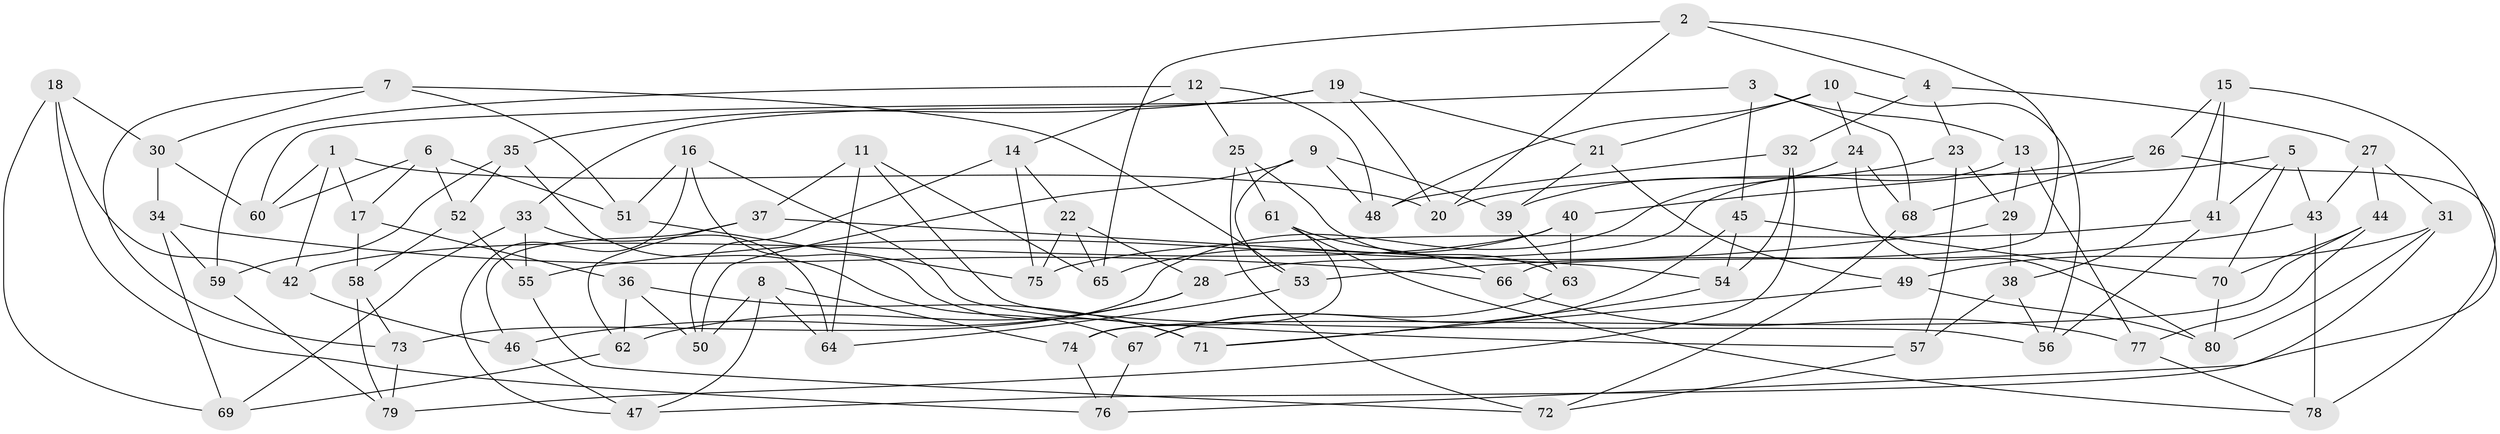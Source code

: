 // Generated by graph-tools (version 1.1) at 2025/16/03/09/25 04:16:26]
// undirected, 80 vertices, 160 edges
graph export_dot {
graph [start="1"]
  node [color=gray90,style=filled];
  1;
  2;
  3;
  4;
  5;
  6;
  7;
  8;
  9;
  10;
  11;
  12;
  13;
  14;
  15;
  16;
  17;
  18;
  19;
  20;
  21;
  22;
  23;
  24;
  25;
  26;
  27;
  28;
  29;
  30;
  31;
  32;
  33;
  34;
  35;
  36;
  37;
  38;
  39;
  40;
  41;
  42;
  43;
  44;
  45;
  46;
  47;
  48;
  49;
  50;
  51;
  52;
  53;
  54;
  55;
  56;
  57;
  58;
  59;
  60;
  61;
  62;
  63;
  64;
  65;
  66;
  67;
  68;
  69;
  70;
  71;
  72;
  73;
  74;
  75;
  76;
  77;
  78;
  79;
  80;
  1 -- 42;
  1 -- 17;
  1 -- 60;
  1 -- 20;
  2 -- 66;
  2 -- 4;
  2 -- 65;
  2 -- 20;
  3 -- 13;
  3 -- 68;
  3 -- 60;
  3 -- 45;
  4 -- 32;
  4 -- 23;
  4 -- 27;
  5 -- 43;
  5 -- 70;
  5 -- 41;
  5 -- 20;
  6 -- 60;
  6 -- 51;
  6 -- 17;
  6 -- 52;
  7 -- 51;
  7 -- 53;
  7 -- 30;
  7 -- 73;
  8 -- 74;
  8 -- 47;
  8 -- 50;
  8 -- 64;
  9 -- 39;
  9 -- 48;
  9 -- 50;
  9 -- 53;
  10 -- 21;
  10 -- 24;
  10 -- 48;
  10 -- 56;
  11 -- 56;
  11 -- 65;
  11 -- 37;
  11 -- 64;
  12 -- 59;
  12 -- 14;
  12 -- 48;
  12 -- 25;
  13 -- 28;
  13 -- 77;
  13 -- 29;
  14 -- 50;
  14 -- 75;
  14 -- 22;
  15 -- 26;
  15 -- 41;
  15 -- 38;
  15 -- 47;
  16 -- 51;
  16 -- 47;
  16 -- 71;
  16 -- 57;
  17 -- 36;
  17 -- 58;
  18 -- 42;
  18 -- 76;
  18 -- 69;
  18 -- 30;
  19 -- 21;
  19 -- 33;
  19 -- 35;
  19 -- 20;
  21 -- 39;
  21 -- 49;
  22 -- 65;
  22 -- 75;
  22 -- 28;
  23 -- 57;
  23 -- 39;
  23 -- 29;
  24 -- 80;
  24 -- 68;
  24 -- 73;
  25 -- 63;
  25 -- 61;
  25 -- 72;
  26 -- 78;
  26 -- 40;
  26 -- 68;
  27 -- 31;
  27 -- 43;
  27 -- 44;
  28 -- 62;
  28 -- 46;
  29 -- 55;
  29 -- 38;
  30 -- 34;
  30 -- 60;
  31 -- 49;
  31 -- 80;
  31 -- 76;
  32 -- 79;
  32 -- 54;
  32 -- 48;
  33 -- 69;
  33 -- 55;
  33 -- 64;
  34 -- 66;
  34 -- 59;
  34 -- 69;
  35 -- 52;
  35 -- 67;
  35 -- 59;
  36 -- 71;
  36 -- 62;
  36 -- 50;
  37 -- 46;
  37 -- 54;
  37 -- 62;
  38 -- 56;
  38 -- 57;
  39 -- 63;
  40 -- 63;
  40 -- 42;
  40 -- 65;
  41 -- 75;
  41 -- 56;
  42 -- 46;
  43 -- 78;
  43 -- 53;
  44 -- 74;
  44 -- 77;
  44 -- 70;
  45 -- 54;
  45 -- 70;
  45 -- 67;
  46 -- 47;
  49 -- 80;
  49 -- 71;
  51 -- 75;
  52 -- 58;
  52 -- 55;
  53 -- 64;
  54 -- 71;
  55 -- 72;
  57 -- 72;
  58 -- 73;
  58 -- 79;
  59 -- 79;
  61 -- 66;
  61 -- 74;
  61 -- 78;
  62 -- 69;
  63 -- 67;
  66 -- 77;
  67 -- 76;
  68 -- 72;
  70 -- 80;
  73 -- 79;
  74 -- 76;
  77 -- 78;
}

